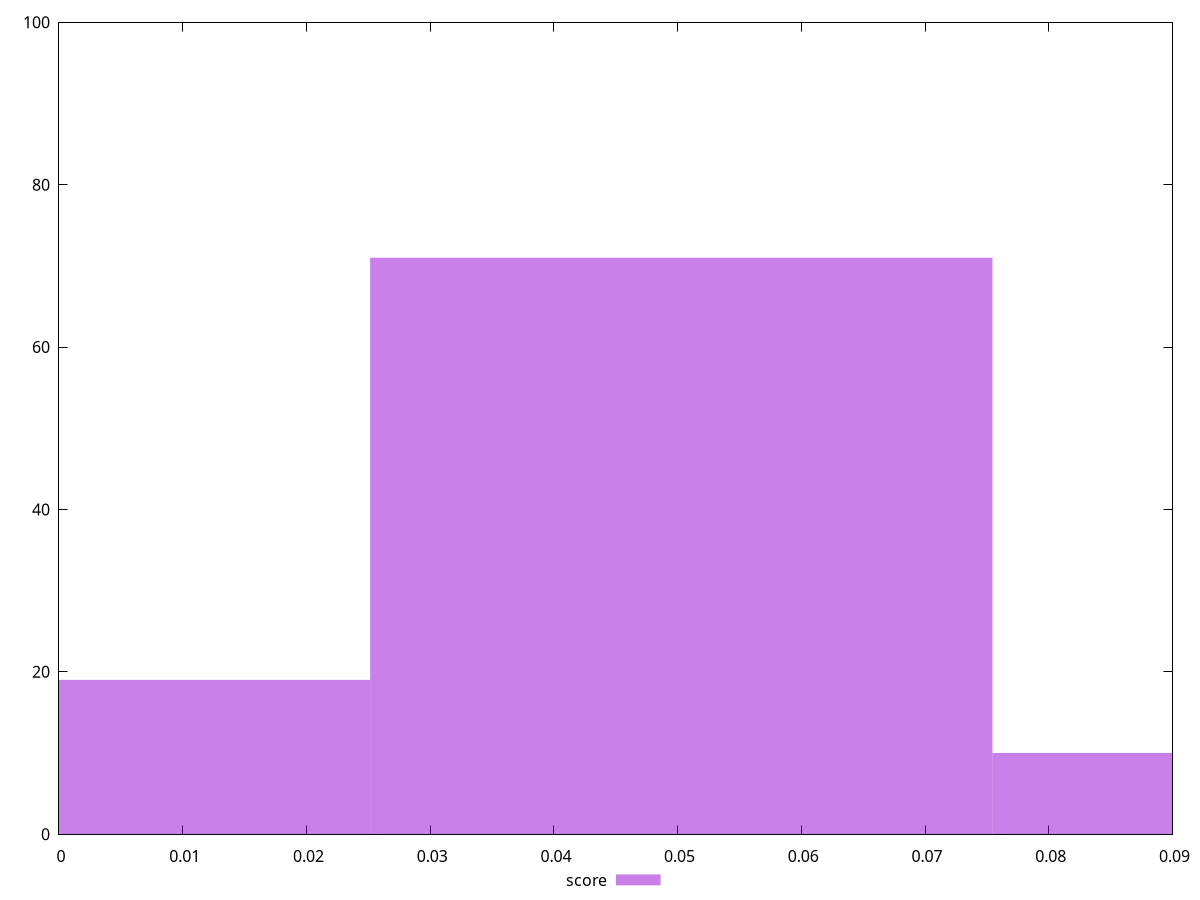 reset

$score <<EOF
0 19
0.05030056680205032 71
0.10060113360410064 10
EOF

set key outside below
set boxwidth 0.05030056680205032
set xrange [0:0.09]
set yrange [0:100]
set trange [0:100]
set style fill transparent solid 0.5 noborder
set terminal svg size 640, 490 enhanced background rgb 'white'
set output "report_00025_2021-02-22T21:38:55.199Z/uses-http2/samples/pages+cached/score/histogram.svg"

plot $score title "score" with boxes

reset
